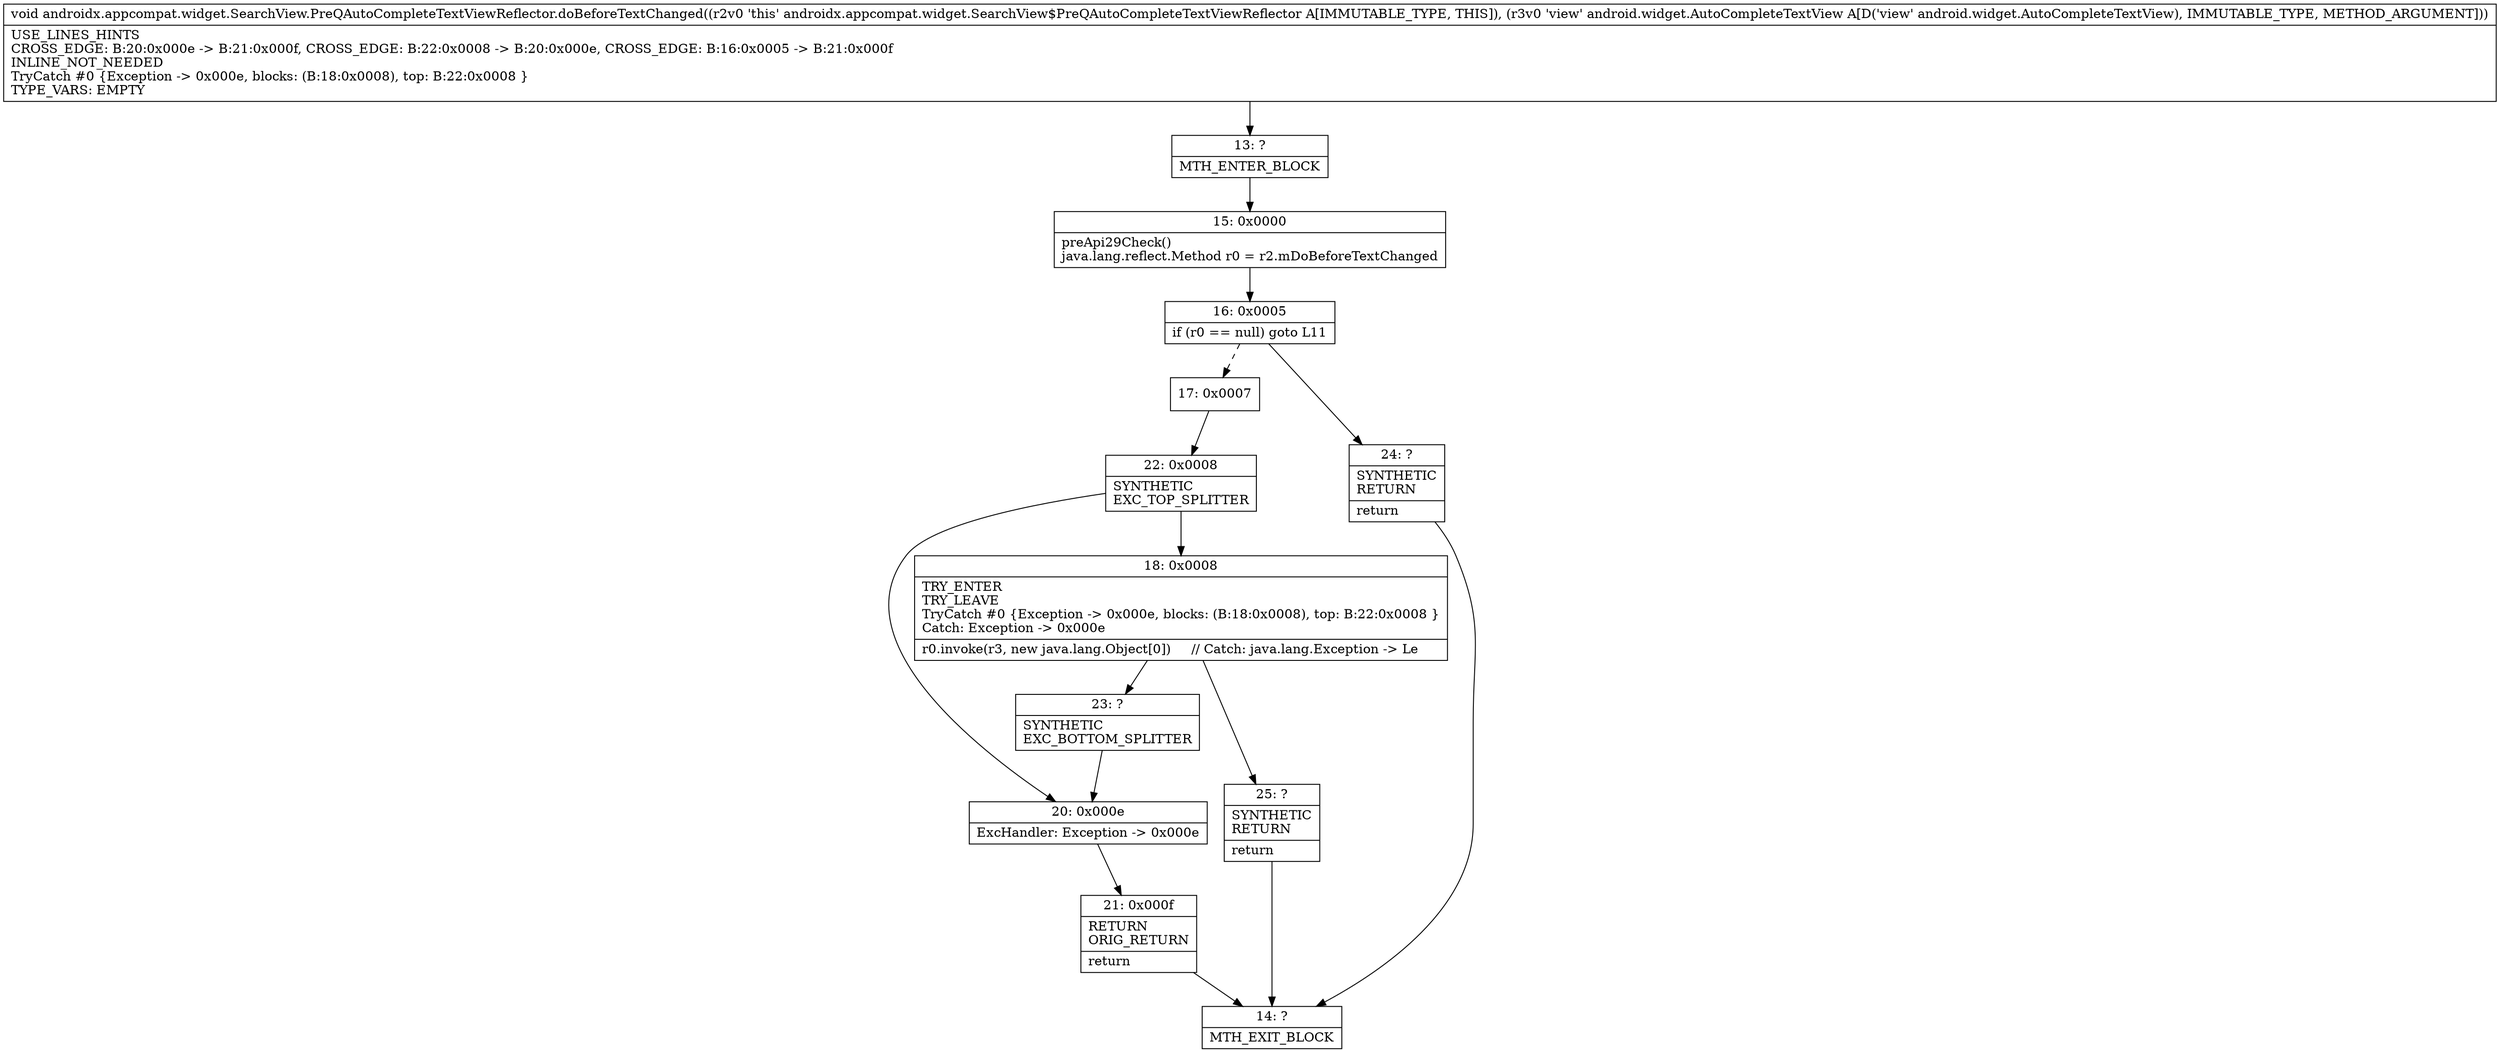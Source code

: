 digraph "CFG forandroidx.appcompat.widget.SearchView.PreQAutoCompleteTextViewReflector.doBeforeTextChanged(Landroid\/widget\/AutoCompleteTextView;)V" {
Node_13 [shape=record,label="{13\:\ ?|MTH_ENTER_BLOCK\l}"];
Node_15 [shape=record,label="{15\:\ 0x0000|preApi29Check()\ljava.lang.reflect.Method r0 = r2.mDoBeforeTextChanged\l}"];
Node_16 [shape=record,label="{16\:\ 0x0005|if (r0 == null) goto L11\l}"];
Node_17 [shape=record,label="{17\:\ 0x0007}"];
Node_22 [shape=record,label="{22\:\ 0x0008|SYNTHETIC\lEXC_TOP_SPLITTER\l}"];
Node_18 [shape=record,label="{18\:\ 0x0008|TRY_ENTER\lTRY_LEAVE\lTryCatch #0 \{Exception \-\> 0x000e, blocks: (B:18:0x0008), top: B:22:0x0008 \}\lCatch: Exception \-\> 0x000e\l|r0.invoke(r3, new java.lang.Object[0])     \/\/ Catch: java.lang.Exception \-\> Le\l}"];
Node_23 [shape=record,label="{23\:\ ?|SYNTHETIC\lEXC_BOTTOM_SPLITTER\l}"];
Node_25 [shape=record,label="{25\:\ ?|SYNTHETIC\lRETURN\l|return\l}"];
Node_14 [shape=record,label="{14\:\ ?|MTH_EXIT_BLOCK\l}"];
Node_20 [shape=record,label="{20\:\ 0x000e|ExcHandler: Exception \-\> 0x000e\l}"];
Node_21 [shape=record,label="{21\:\ 0x000f|RETURN\lORIG_RETURN\l|return\l}"];
Node_24 [shape=record,label="{24\:\ ?|SYNTHETIC\lRETURN\l|return\l}"];
MethodNode[shape=record,label="{void androidx.appcompat.widget.SearchView.PreQAutoCompleteTextViewReflector.doBeforeTextChanged((r2v0 'this' androidx.appcompat.widget.SearchView$PreQAutoCompleteTextViewReflector A[IMMUTABLE_TYPE, THIS]), (r3v0 'view' android.widget.AutoCompleteTextView A[D('view' android.widget.AutoCompleteTextView), IMMUTABLE_TYPE, METHOD_ARGUMENT]))  | USE_LINES_HINTS\lCROSS_EDGE: B:20:0x000e \-\> B:21:0x000f, CROSS_EDGE: B:22:0x0008 \-\> B:20:0x000e, CROSS_EDGE: B:16:0x0005 \-\> B:21:0x000f\lINLINE_NOT_NEEDED\lTryCatch #0 \{Exception \-\> 0x000e, blocks: (B:18:0x0008), top: B:22:0x0008 \}\lTYPE_VARS: EMPTY\l}"];
MethodNode -> Node_13;Node_13 -> Node_15;
Node_15 -> Node_16;
Node_16 -> Node_17[style=dashed];
Node_16 -> Node_24;
Node_17 -> Node_22;
Node_22 -> Node_18;
Node_22 -> Node_20;
Node_18 -> Node_23;
Node_18 -> Node_25;
Node_23 -> Node_20;
Node_25 -> Node_14;
Node_20 -> Node_21;
Node_21 -> Node_14;
Node_24 -> Node_14;
}

